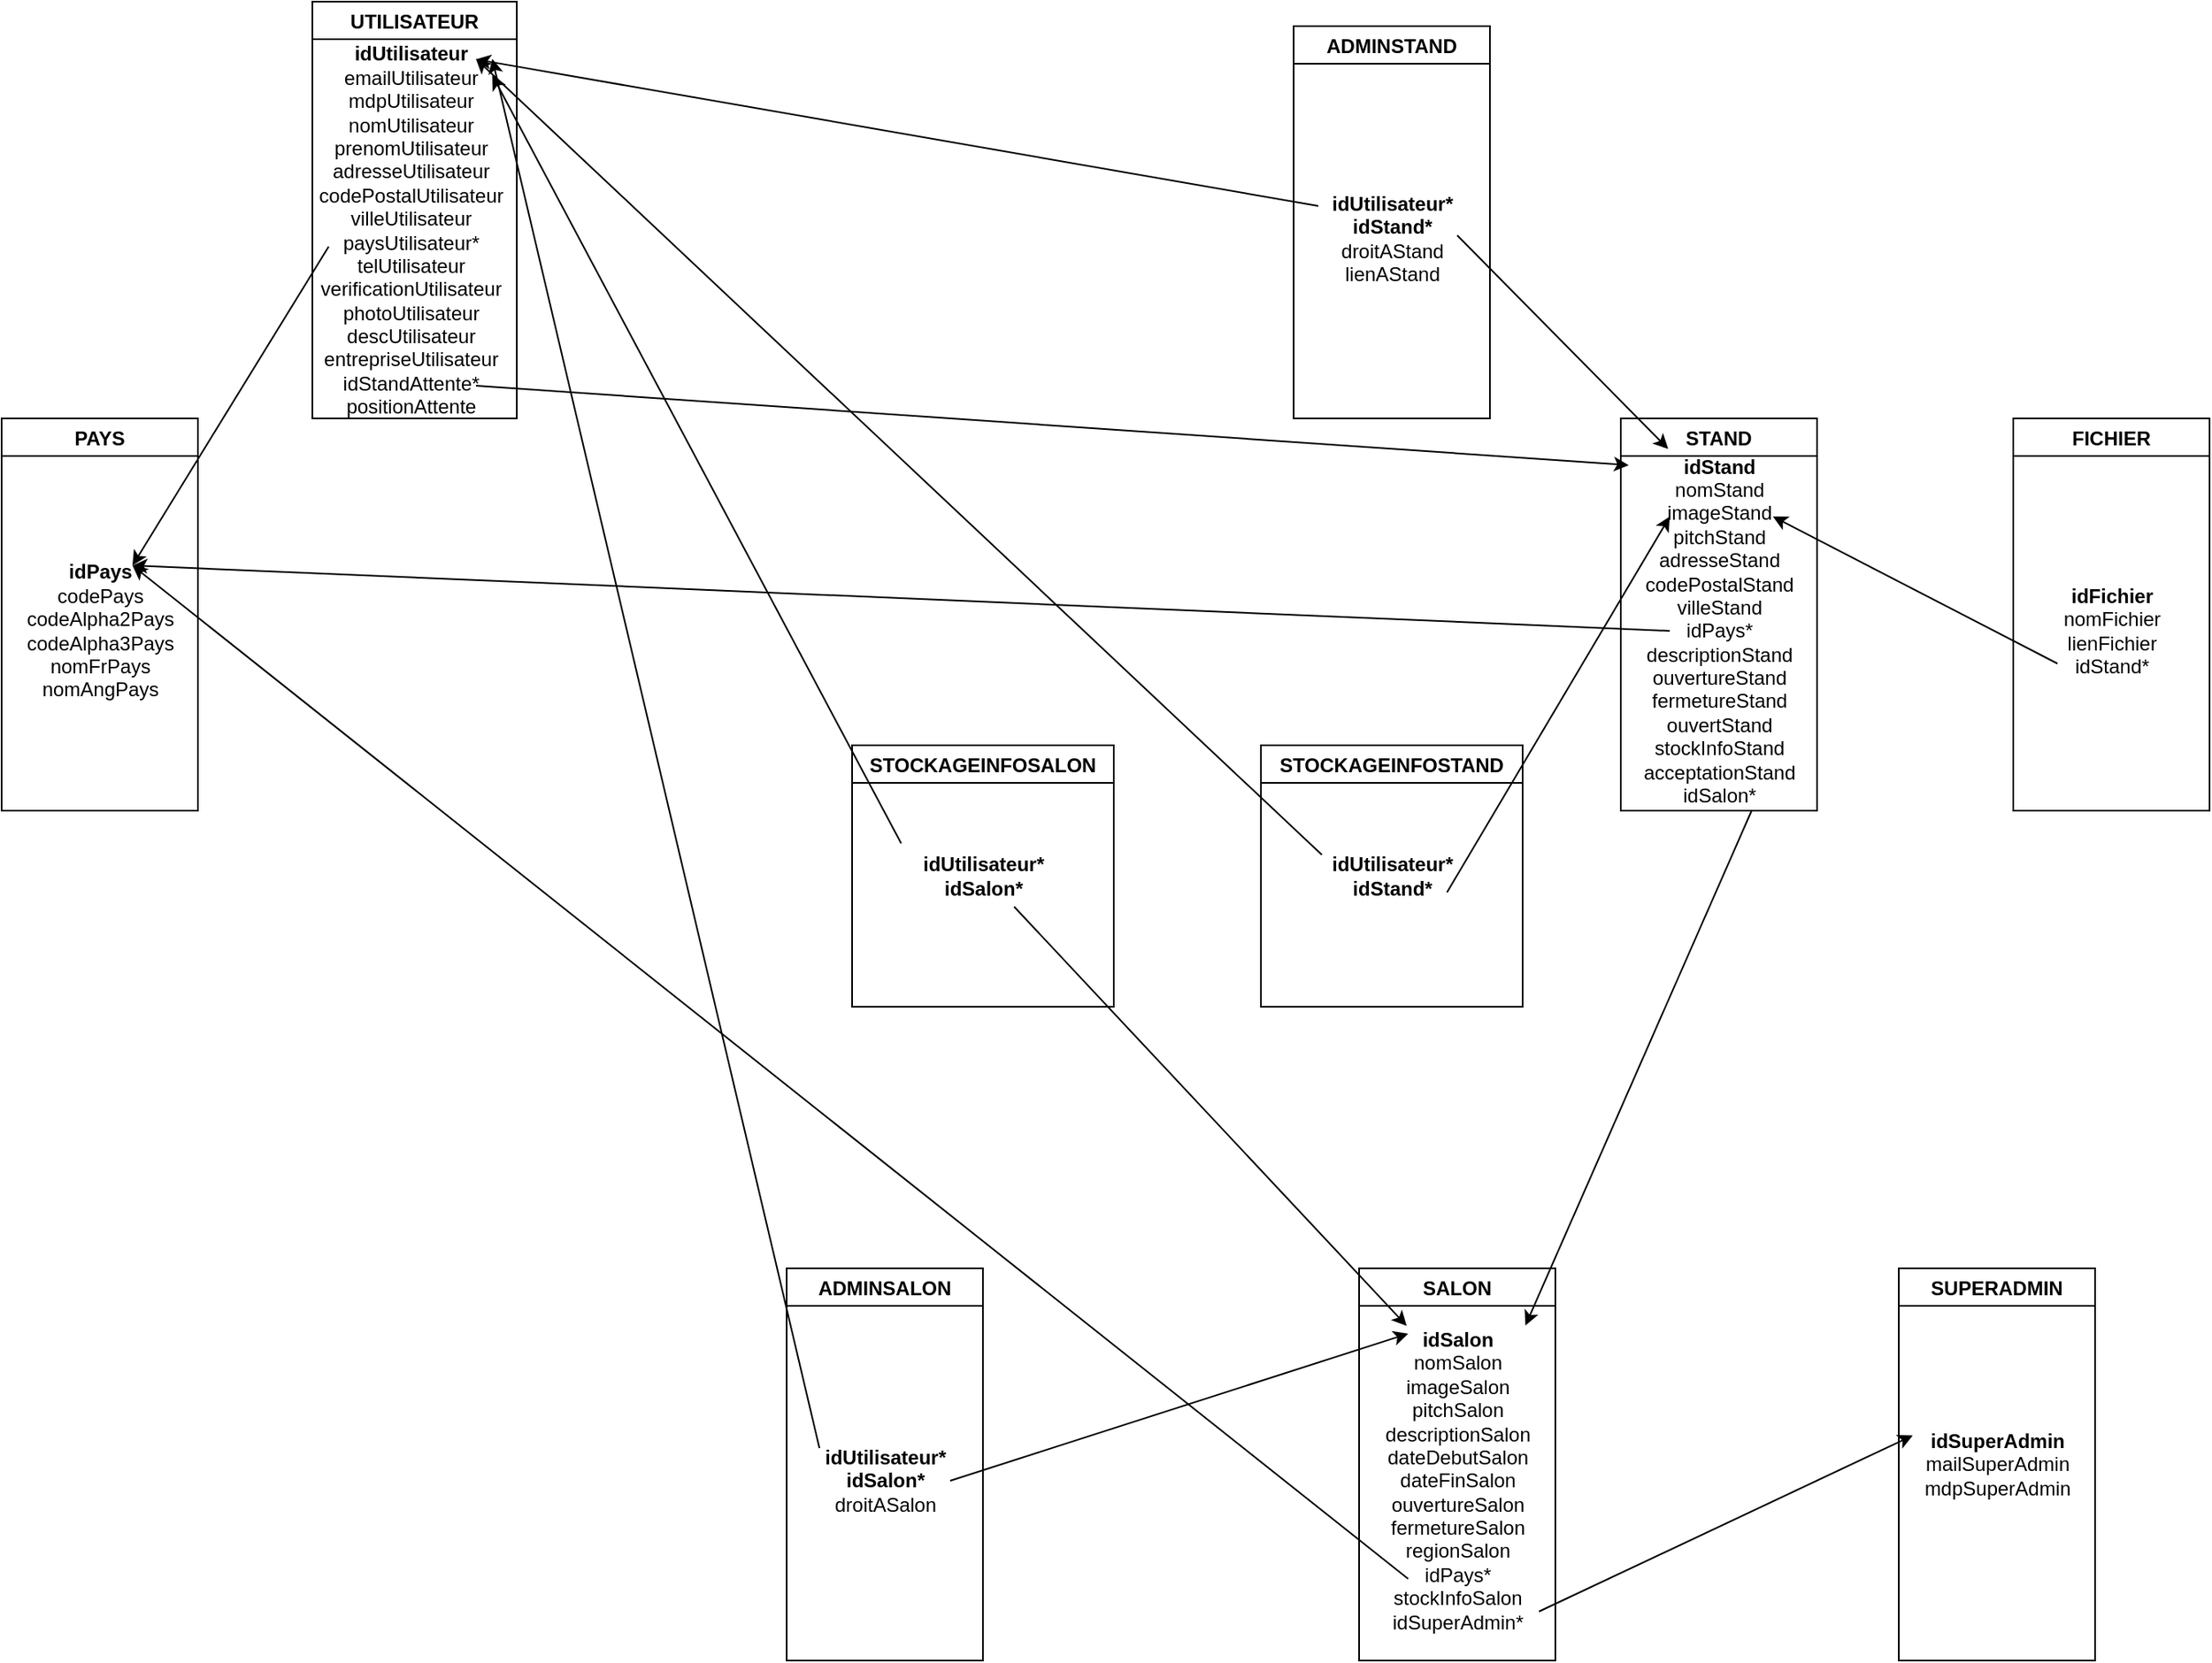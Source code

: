 <mxfile version="13.9.9" type="onedrive"><diagram id="NzpJcgUoRu5rK5wIMLzK" name="Page-1"><mxGraphModel dx="2048" dy="1813" grid="1" gridSize="10" guides="1" tooltips="1" connect="1" arrows="1" fold="1" page="1" pageScale="1" pageWidth="827" pageHeight="1169" math="0" shadow="0"><root><mxCell id="0"/><mxCell id="1" parent="0"/><mxCell id="1dQvH4BluCuqe3pT8FZW-1" value="UTILISATEUR" style="swimlane;" parent="1" vertex="1"><mxGeometry x="-10" y="-135" width="125" height="255" as="geometry"/></mxCell><mxCell id="1dQvH4BluCuqe3pT8FZW-2" value="&lt;div&gt;&lt;b&gt;idUtilisateur&lt;/b&gt;&lt;/div&gt;&lt;div&gt;emailUtilisateur&lt;/div&gt;&lt;div&gt;mdpUtilisateur&lt;/div&gt;&lt;div&gt;nomUtilisateur&lt;/div&gt;&lt;div&gt;prenomUtilisateur&lt;/div&gt;&lt;div&gt;adresseUtilisateur&lt;/div&gt;&lt;div&gt;codePostalUtilisateur&lt;/div&gt;&lt;div&gt;villeUtilisateur&lt;/div&gt;&lt;div&gt;paysUtilisateur*&lt;/div&gt;&lt;div&gt;telUtilisateur&lt;/div&gt;&lt;div&gt;verificationUtilisateur&lt;br&gt;&lt;/div&gt;&lt;div&gt;photoUtilisateur&lt;/div&gt;&lt;div&gt;descUtilisateur&lt;/div&gt;&lt;div&gt;entrepriseUtilisateur&lt;br&gt;&lt;/div&gt;&lt;div&gt;idStandAttente*&lt;/div&gt;&lt;div&gt;positionAttente&lt;/div&gt;" style="text;html=1;align=center;verticalAlign=middle;resizable=0;points=[];autosize=1;" parent="1dQvH4BluCuqe3pT8FZW-1" vertex="1"><mxGeometry x="-5" y="25" width="130" height="230" as="geometry"/></mxCell><mxCell id="1dQvH4BluCuqe3pT8FZW-3" value="STAND" style="swimlane;" parent="1" vertex="1"><mxGeometry x="790" y="120" width="120" height="240" as="geometry"/></mxCell><mxCell id="1dQvH4BluCuqe3pT8FZW-4" value="&lt;div&gt;&lt;b&gt;idStand&lt;/b&gt;&lt;/div&gt;&lt;div&gt;nomStand&lt;/div&gt;&lt;div&gt;imageStand&lt;/div&gt;&lt;div&gt;pitchStand&lt;/div&gt;&lt;div&gt;adresseStand&lt;/div&gt;&lt;div&gt;codePostalStand&lt;/div&gt;&lt;div&gt;villeStand&lt;/div&gt;&lt;div&gt;idPays*&lt;br&gt;&lt;/div&gt;&lt;div&gt;descriptionStand&lt;br&gt;&lt;/div&gt;&lt;div&gt;ouvertureStand&lt;/div&gt;&lt;div&gt;fermetureStand&lt;/div&gt;&lt;div&gt;ouvertStand&lt;br&gt;&lt;/div&gt;&lt;div&gt;stockInfoStand&lt;/div&gt;&lt;div&gt;acceptationStand&lt;/div&gt;&lt;div&gt;idSalon*&lt;/div&gt;" style="text;html=1;align=center;verticalAlign=middle;resizable=0;points=[];autosize=1;" parent="1dQvH4BluCuqe3pT8FZW-3" vertex="1"><mxGeometry x="5" y="20" width="110" height="220" as="geometry"/></mxCell><mxCell id="1dQvH4BluCuqe3pT8FZW-5" value="SALON" style="swimlane;" parent="1" vertex="1"><mxGeometry x="630" y="640" width="120" height="240" as="geometry"/></mxCell><mxCell id="1dQvH4BluCuqe3pT8FZW-6" value="&lt;div&gt;&lt;b&gt;idSalon&lt;/b&gt;&lt;/div&gt;&lt;div&gt;nomSalon&lt;/div&gt;&lt;div&gt;imageSalon&lt;/div&gt;&lt;div&gt;pitchSalon&lt;/div&gt;&lt;div&gt;descriptionSalon&lt;br&gt;dateDebutSalon&lt;/div&gt;&lt;div&gt;dateFinSalon&lt;/div&gt;&lt;div&gt;ouvertureSalon&lt;/div&gt;&lt;div&gt;fermetureSalon&lt;br&gt;&lt;/div&gt;&lt;div&gt;regionSalon&lt;/div&gt;&lt;div&gt;idPays*&lt;br&gt;&lt;/div&gt;&lt;div&gt;stockInfoSalon&lt;br&gt;&lt;/div&gt;&lt;div&gt;idSuperAdmin*&lt;br&gt;&lt;/div&gt;" style="text;html=1;align=center;verticalAlign=middle;resizable=0;points=[];autosize=1;" parent="1dQvH4BluCuqe3pT8FZW-5" vertex="1"><mxGeometry x="10" y="35" width="100" height="190" as="geometry"/></mxCell><mxCell id="1dQvH4BluCuqe3pT8FZW-7" value="" style="endArrow=classic;html=1;exitX=0.808;exitY=0.913;exitDx=0;exitDy=0;exitPerimeter=0;entryX=-0.001;entryY=0.039;entryDx=0;entryDy=0;entryPerimeter=0;" parent="1" target="1dQvH4BluCuqe3pT8FZW-4" edge="1" source="1dQvH4BluCuqe3pT8FZW-2"><mxGeometry width="50" height="50" relative="1" as="geometry"><mxPoint x="180" y="340" as="sourcePoint"/><mxPoint x="507" y="180" as="targetPoint"/></mxGeometry></mxCell><mxCell id="1dQvH4BluCuqe3pT8FZW-8" value="ADMINSTAND" style="swimlane;" parent="1" vertex="1"><mxGeometry x="590" y="-120" width="120" height="240" as="geometry"/></mxCell><mxCell id="1dQvH4BluCuqe3pT8FZW-9" value="&lt;div&gt;&lt;b&gt;idUtilisateur*&lt;/b&gt;&lt;/div&gt;&lt;div&gt;&lt;b&gt;idStand*&lt;/b&gt;&lt;/div&gt;&lt;div&gt;droitAStand&lt;/div&gt;&lt;div&gt;lienAStand&lt;br&gt;&lt;b&gt;&lt;/b&gt;&lt;/div&gt;" style="text;html=1;align=center;verticalAlign=middle;resizable=0;points=[];autosize=1;" parent="1dQvH4BluCuqe3pT8FZW-8" vertex="1"><mxGeometry x="15" y="100" width="90" height="60" as="geometry"/></mxCell><mxCell id="1dQvH4BluCuqe3pT8FZW-10" value="" style="endArrow=classic;html=1;exitX=0;exitY=0.167;exitDx=0;exitDy=0;exitPerimeter=0;entryX=0.808;entryY=0.045;entryDx=0;entryDy=0;entryPerimeter=0;" parent="1" source="1dQvH4BluCuqe3pT8FZW-9" target="1dQvH4BluCuqe3pT8FZW-2" edge="1"><mxGeometry width="50" height="50" relative="1" as="geometry"><mxPoint x="270" y="-80" as="sourcePoint"/><mxPoint x="170" y="20" as="targetPoint"/></mxGeometry></mxCell><mxCell id="1dQvH4BluCuqe3pT8FZW-11" value="" style="endArrow=classic;html=1;entryX=0.218;entryY=-0.006;entryDx=0;entryDy=0;entryPerimeter=0;" parent="1" edge="1" target="1dQvH4BluCuqe3pT8FZW-4"><mxGeometry width="50" height="50" relative="1" as="geometry"><mxPoint x="690" y="8" as="sourcePoint"/><mxPoint x="820" y="190" as="targetPoint"/></mxGeometry></mxCell><mxCell id="1dQvH4BluCuqe3pT8FZW-12" value="STOCKAGEINFOSTAND" style="swimlane;" parent="1" vertex="1"><mxGeometry x="570" y="320" width="160" height="160" as="geometry"/></mxCell><mxCell id="1dQvH4BluCuqe3pT8FZW-13" value="&lt;div&gt;&lt;b&gt;idUtilisateur*&lt;/b&gt;&lt;/div&gt;&lt;div&gt;&lt;b&gt;idStand*&lt;/b&gt;&lt;/div&gt;" style="text;html=1;align=center;verticalAlign=middle;resizable=0;points=[];autosize=1;" parent="1dQvH4BluCuqe3pT8FZW-12" vertex="1"><mxGeometry x="35" y="65" width="90" height="30" as="geometry"/></mxCell><mxCell id="1dQvH4BluCuqe3pT8FZW-14" value="" style="endArrow=classic;html=1;exitX=0.025;exitY=0.067;exitDx=0;exitDy=0;exitPerimeter=0;" parent="1" source="1dQvH4BluCuqe3pT8FZW-13" edge="1"><mxGeometry width="50" height="50" relative="1" as="geometry"><mxPoint x="10" y="490" as="sourcePoint"/><mxPoint x="90" y="-100" as="targetPoint"/></mxGeometry></mxCell><mxCell id="1dQvH4BluCuqe3pT8FZW-15" value="" style="endArrow=classic;html=1;exitX=0.875;exitY=0.833;exitDx=0;exitDy=0;exitPerimeter=0;" parent="1" source="1dQvH4BluCuqe3pT8FZW-13" edge="1"><mxGeometry width="50" height="50" relative="1" as="geometry"><mxPoint x="730" y="440" as="sourcePoint"/><mxPoint x="820" y="180" as="targetPoint"/></mxGeometry></mxCell><mxCell id="1dQvH4BluCuqe3pT8FZW-17" value="FICHIER" style="swimlane;startSize=23;" parent="1" vertex="1"><mxGeometry x="1030" y="120" width="120" height="240" as="geometry"/></mxCell><mxCell id="1dQvH4BluCuqe3pT8FZW-18" value="&lt;div&gt;&lt;b&gt;idFichier&lt;/b&gt;&lt;/div&gt;&lt;div&gt;nomFichier&lt;/div&gt;&lt;div&gt;lienFichier&lt;br&gt;&lt;b&gt;&lt;/b&gt;idStand*&lt;/div&gt;" style="text;html=1;align=center;verticalAlign=middle;resizable=0;points=[];autosize=1;" parent="1dQvH4BluCuqe3pT8FZW-17" vertex="1"><mxGeometry x="25" y="100" width="70" height="60" as="geometry"/></mxCell><mxCell id="1dQvH4BluCuqe3pT8FZW-19" value="" style="endArrow=classic;html=1;" parent="1" edge="1"><mxGeometry width="50" height="50" relative="1" as="geometry"><mxPoint x="1057" y="270" as="sourcePoint"/><mxPoint x="883" y="180" as="targetPoint"/></mxGeometry></mxCell><mxCell id="1dQvH4BluCuqe3pT8FZW-20" value="" style="endArrow=classic;html=1;exitX=0.682;exitY=1;exitDx=0;exitDy=0;exitPerimeter=0;" parent="1" source="1dQvH4BluCuqe3pT8FZW-4" target="1dQvH4BluCuqe3pT8FZW-6" edge="1"><mxGeometry width="50" height="50" relative="1" as="geometry"><mxPoint x="565" y="330" as="sourcePoint"/><mxPoint x="565" y="480" as="targetPoint"/></mxGeometry></mxCell><mxCell id="1dQvH4BluCuqe3pT8FZW-21" value="ADMINSALON" style="swimlane;" parent="1" vertex="1"><mxGeometry x="280" y="640" width="120" height="240" as="geometry"/></mxCell><mxCell id="1dQvH4BluCuqe3pT8FZW-22" value="&lt;div&gt;&lt;b&gt;idUtilisateur*&lt;/b&gt;&lt;/div&gt;&lt;div&gt;&lt;b&gt;idSalon*&lt;/b&gt;&lt;/div&gt;&lt;div&gt;droitASalon&lt;br&gt;&lt;/div&gt;" style="text;html=1;align=center;verticalAlign=middle;resizable=0;points=[];autosize=1;" parent="1dQvH4BluCuqe3pT8FZW-21" vertex="1"><mxGeometry x="15" y="105" width="90" height="50" as="geometry"/></mxCell><mxCell id="1dQvH4BluCuqe3pT8FZW-23" value="" style="endArrow=classic;html=1;exitX=0.944;exitY=0.5;exitDx=0;exitDy=0;exitPerimeter=0;" parent="1" source="1dQvH4BluCuqe3pT8FZW-22" edge="1"><mxGeometry width="50" height="50" relative="1" as="geometry"><mxPoint x="410" y="600" as="sourcePoint"/><mxPoint x="660" y="680" as="targetPoint"/></mxGeometry></mxCell><mxCell id="1dQvH4BluCuqe3pT8FZW-24" value="" style="endArrow=classic;html=1;exitX=0.056;exitY=0.1;exitDx=0;exitDy=0;exitPerimeter=0;" parent="1" source="1dQvH4BluCuqe3pT8FZW-22" edge="1"><mxGeometry width="50" height="50" relative="1" as="geometry"><mxPoint x="100" y="530" as="sourcePoint"/><mxPoint x="100" y="-100" as="targetPoint"/></mxGeometry></mxCell><mxCell id="1dQvH4BluCuqe3pT8FZW-25" value="SUPERADMIN" style="swimlane;startSize=23;" parent="1" vertex="1"><mxGeometry x="960" y="640" width="120" height="240" as="geometry"/></mxCell><mxCell id="1dQvH4BluCuqe3pT8FZW-26" value="&lt;div&gt;&lt;b&gt;idSuperAdmin&lt;/b&gt;&lt;/div&gt;&lt;div&gt;mailSuperAdmin&lt;/div&gt;&lt;div&gt;mdpSuperAdmin&lt;br&gt;&lt;/div&gt;" style="text;html=1;align=center;verticalAlign=middle;resizable=0;points=[];autosize=1;" parent="1dQvH4BluCuqe3pT8FZW-25" vertex="1"><mxGeometry x="10" y="95" width="100" height="50" as="geometry"/></mxCell><mxCell id="1dQvH4BluCuqe3pT8FZW-27" value="" style="endArrow=classic;html=1;entryX=-0.015;entryY=0.146;entryDx=0;entryDy=0;entryPerimeter=0;" parent="1" target="1dQvH4BluCuqe3pT8FZW-26" edge="1"><mxGeometry width="50" height="50" relative="1" as="geometry"><mxPoint x="740" y="850" as="sourcePoint"/><mxPoint x="1200" y="550" as="targetPoint"/></mxGeometry></mxCell><mxCell id="IHDnWo2Ap2ldDK9Xiw48-1" value="PAYS" style="swimlane;startSize=23;" vertex="1" parent="1"><mxGeometry x="-200" y="120" width="120" height="240" as="geometry"/></mxCell><mxCell id="IHDnWo2Ap2ldDK9Xiw48-2" value="&lt;div&gt;&lt;b&gt;idPays&lt;/b&gt;&lt;/div&gt;&lt;div&gt;codePays&lt;/div&gt;&lt;div&gt;codeAlpha2Pays&lt;/div&gt;&lt;div&gt;codeAlpha3Pays&lt;/div&gt;&lt;div&gt;nomFrPays&lt;/div&gt;&lt;div&gt;nomAngPays&lt;br&gt;&lt;/div&gt;" style="text;html=1;align=center;verticalAlign=middle;resizable=0;points=[];autosize=1;" vertex="1" parent="IHDnWo2Ap2ldDK9Xiw48-1"><mxGeometry x="10" y="85" width="100" height="90" as="geometry"/></mxCell><mxCell id="IHDnWo2Ap2ldDK9Xiw48-3" value="" style="endArrow=classic;html=1;exitX=0.115;exitY=0.543;exitDx=0;exitDy=0;exitPerimeter=0;" edge="1" parent="1" source="1dQvH4BluCuqe3pT8FZW-2"><mxGeometry width="50" height="50" relative="1" as="geometry"><mxPoint x="40" y="240" as="sourcePoint"/><mxPoint x="-120" y="210" as="targetPoint"/></mxGeometry></mxCell><mxCell id="IHDnWo2Ap2ldDK9Xiw48-5" value="" style="endArrow=classic;html=1;exitX=0.2;exitY=0.816;exitDx=0;exitDy=0;exitPerimeter=0;" edge="1" parent="1" source="1dQvH4BluCuqe3pT8FZW-6"><mxGeometry width="50" height="50" relative="1" as="geometry"><mxPoint x="510" y="630" as="sourcePoint"/><mxPoint x="-120" y="210" as="targetPoint"/></mxGeometry></mxCell><mxCell id="IHDnWo2Ap2ldDK9Xiw48-8" value="" style="endArrow=classic;html=1;exitX=0.227;exitY=0.5;exitDx=0;exitDy=0;exitPerimeter=0;" edge="1" parent="1" source="1dQvH4BluCuqe3pT8FZW-4"><mxGeometry width="50" height="50" relative="1" as="geometry"><mxPoint x="360" y="260" as="sourcePoint"/><mxPoint x="-120" y="210" as="targetPoint"/></mxGeometry></mxCell><mxCell id="IHDnWo2Ap2ldDK9Xiw48-9" value="STOCKAGEINFOSALON" style="swimlane;" vertex="1" parent="1"><mxGeometry x="320" y="320" width="160" height="160" as="geometry"/></mxCell><mxCell id="IHDnWo2Ap2ldDK9Xiw48-10" value="&lt;div&gt;&lt;b&gt;idUtilisateur*&lt;/b&gt;&lt;/div&gt;&lt;div&gt;&lt;b&gt;idSalon*&lt;/b&gt;&lt;/div&gt;" style="text;html=1;align=center;verticalAlign=middle;resizable=0;points=[];autosize=1;" vertex="1" parent="IHDnWo2Ap2ldDK9Xiw48-9"><mxGeometry x="35" y="65" width="90" height="30" as="geometry"/></mxCell><mxCell id="IHDnWo2Ap2ldDK9Xiw48-11" value="" style="endArrow=classic;html=1;exitX=0.712;exitY=1.125;exitDx=0;exitDy=0;exitPerimeter=0;entryX=0.191;entryY=0.001;entryDx=0;entryDy=0;entryPerimeter=0;" edge="1" parent="1" source="IHDnWo2Ap2ldDK9Xiw48-10" target="1dQvH4BluCuqe3pT8FZW-6"><mxGeometry width="50" height="50" relative="1" as="geometry"><mxPoint x="430" y="600" as="sourcePoint"/><mxPoint x="490" y="550" as="targetPoint"/></mxGeometry></mxCell><mxCell id="IHDnWo2Ap2ldDK9Xiw48-12" value="" style="endArrow=classic;html=1;" edge="1" parent="1"><mxGeometry width="50" height="50" relative="1" as="geometry"><mxPoint x="350" y="380" as="sourcePoint"/><mxPoint x="100" y="-90" as="targetPoint"/></mxGeometry></mxCell></root></mxGraphModel></diagram></mxfile>